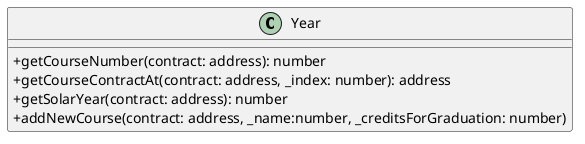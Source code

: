 @startuml
skinparam classAttributeIconSize 0
class Year {
+ getCourseNumber(contract: address): number
+ getCourseContractAt(contract: address, _index: number): address
+ getSolarYear(contract: address): number
+ addNewCourse(contract: address, _name:number, _creditsForGraduation: number)
}
@enduml
